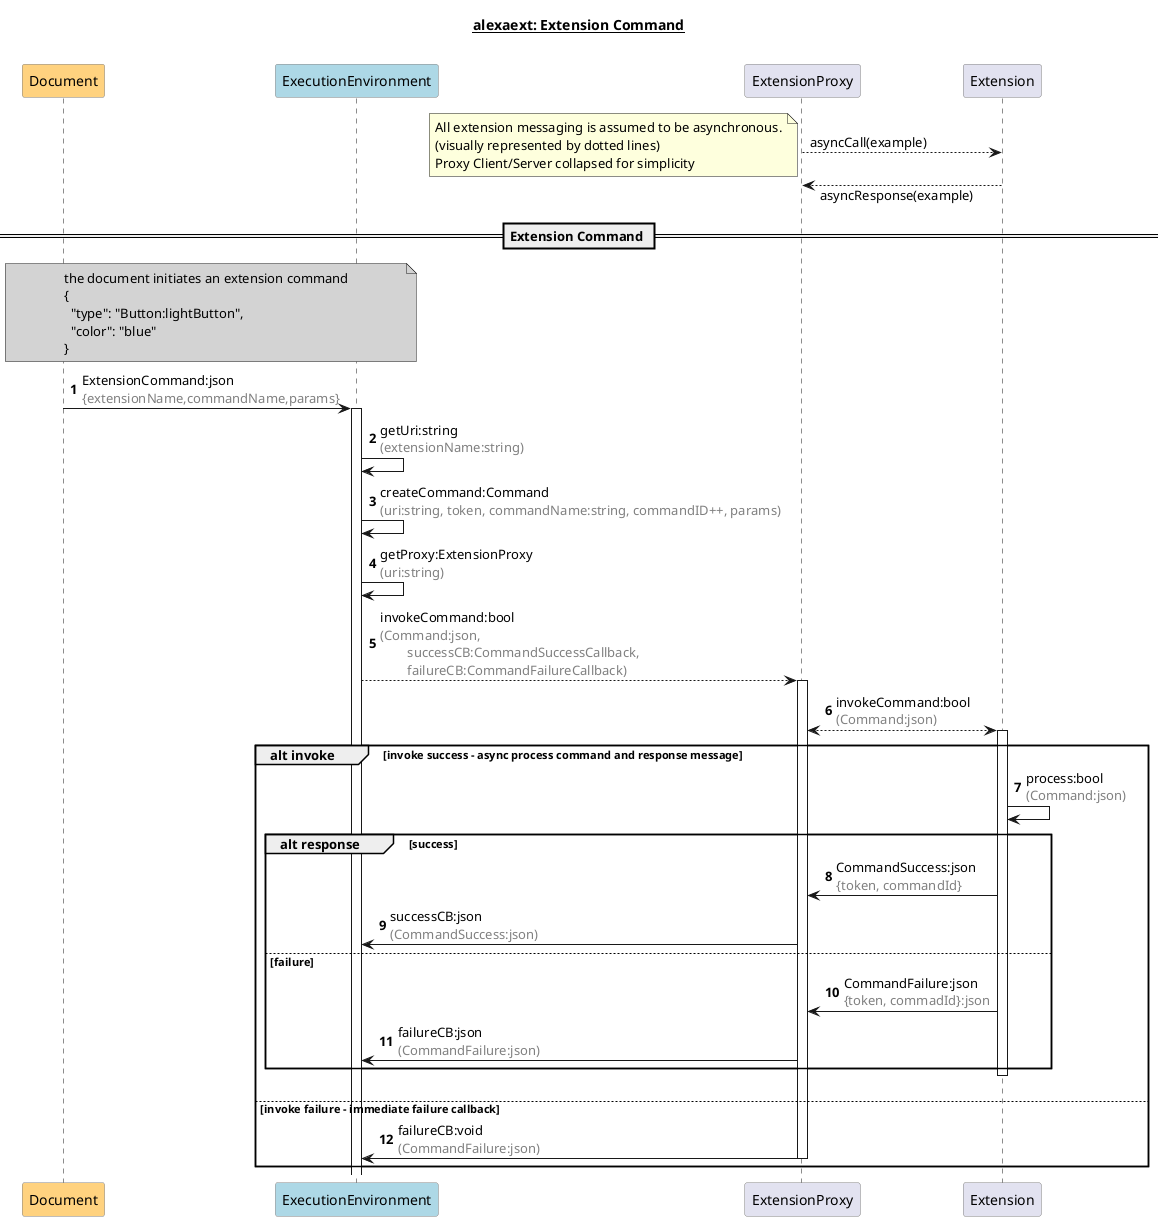 @startuml ExtensionCommand
title
 <u><b>alexaext: Extension Command</b></u>

 'blank title line for spacing
end title

skinparam sequence {
ParticipantBorderColor #808080
}
skinparam responseMessageBelowArrow true

participant Document #FFD27F
participant "ExecutionEnvironment" as ExeEnv #LightBlue
participant "ExtensionProxy" as Proxy
participant Extension

Proxy -->Extension:asyncCall(example)
note left
All extension messaging is assumed to be asynchronous.
(visually represented by dotted lines)
Proxy Client/Server collapsed for simplicity
end note
Proxy <--Extension:asyncResponse(example)

autonumber
== Extension Command ==

note over Document, ExeEnv #LightGray
  the document initiates an extension command
  {
    "type": "Button:lightButton",
    "color": "blue"
  }
end note
Document -> ExeEnv: ExtensionCommand:json \n<font color=gray>{extensionName,commandName,params}
activate ExeEnv
ExeEnv -> ExeEnv: getUri:string\n<font color=gray>(extensionName:string)
ExeEnv -> ExeEnv: createCommand:Command\n<font color=gray>(uri:string, token, commandName:string, commandID++, params)
ExeEnv -> ExeEnv: getProxy:ExtensionProxy\n<font color=gray>(uri:string)
ExeEnv --> Proxy:invokeCommand:bool\n<font color=gray>(Command:json, \n\t<font color=gray>successCB:CommandSuccessCallback, \n\t<font color=gray>failureCB:CommandFailureCallback)
activate Proxy


Proxy <--> Extension:invokeCommand:bool\n<font color=gray>(Command:json)
activate Extension
group alt invoke [invoke success - async process command and response message]
Extension -> Extension: process:bool\n<font color=gray>(Command:json)
group alt response [success]
Extension -> Proxy: CommandSuccess:json\n<font color=gray>{token, commandId}
Proxy -> ExeEnv: successCB:json\n<font color=gray>(CommandSuccess:json)
else failure
Extension -> Proxy: CommandFailure:json\n<font color=gray>{token, commadId}:json
Proxy -> ExeEnv: failureCB:json\n<font color=gray>(CommandFailure:json)
end
deactivate Extension
|||
else invoke failure - immediate failure callback
' Extension -> Extension: isValid:bool\n<font color=gray>(Command:json)
' Extension --> Proxy: success:bool
Proxy -> ExeEnv: failureCB:void\n<font color=gray>(CommandFailure:json)
deactivate Proxy
end


@enduml
